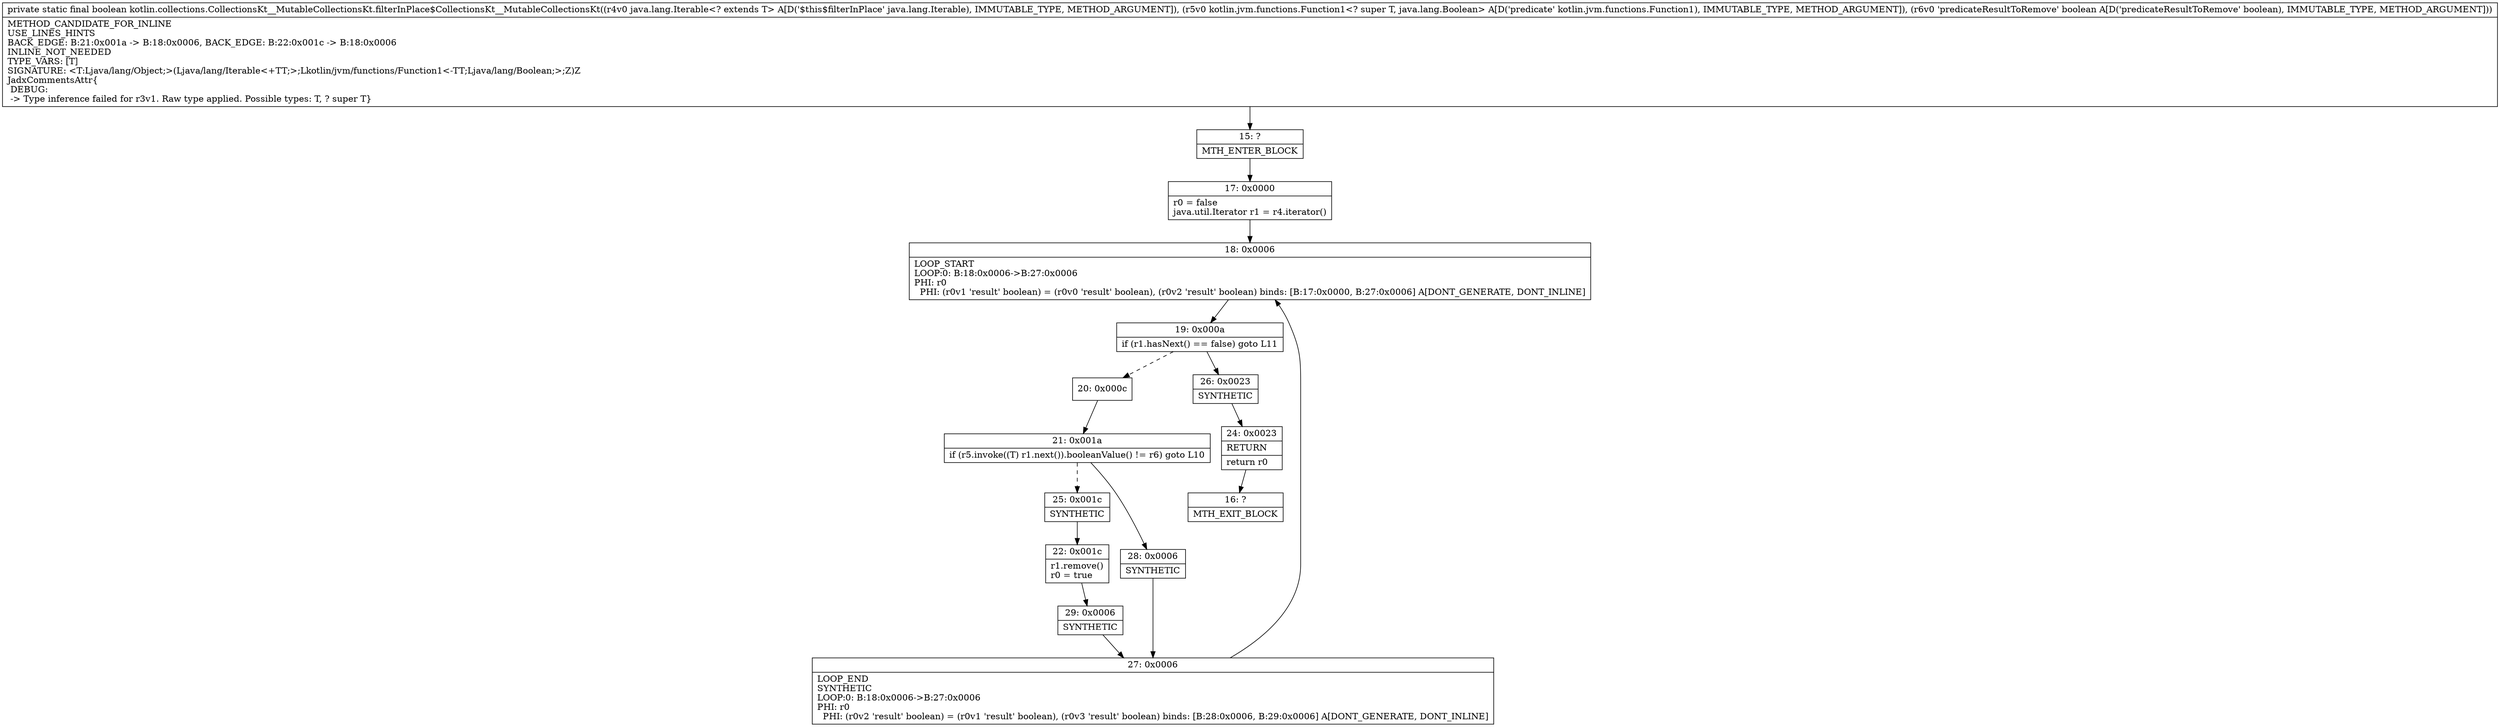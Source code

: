 digraph "CFG forkotlin.collections.CollectionsKt__MutableCollectionsKt.filterInPlace$CollectionsKt__MutableCollectionsKt(Ljava\/lang\/Iterable;Lkotlin\/jvm\/functions\/Function1;Z)Z" {
Node_15 [shape=record,label="{15\:\ ?|MTH_ENTER_BLOCK\l}"];
Node_17 [shape=record,label="{17\:\ 0x0000|r0 = false\ljava.util.Iterator r1 = r4.iterator()\l}"];
Node_18 [shape=record,label="{18\:\ 0x0006|LOOP_START\lLOOP:0: B:18:0x0006\-\>B:27:0x0006\lPHI: r0 \l  PHI: (r0v1 'result' boolean) = (r0v0 'result' boolean), (r0v2 'result' boolean) binds: [B:17:0x0000, B:27:0x0006] A[DONT_GENERATE, DONT_INLINE]\l}"];
Node_19 [shape=record,label="{19\:\ 0x000a|if (r1.hasNext() == false) goto L11\l}"];
Node_20 [shape=record,label="{20\:\ 0x000c}"];
Node_21 [shape=record,label="{21\:\ 0x001a|if (r5.invoke((T) r1.next()).booleanValue() != r6) goto L10\l}"];
Node_25 [shape=record,label="{25\:\ 0x001c|SYNTHETIC\l}"];
Node_22 [shape=record,label="{22\:\ 0x001c|r1.remove()\lr0 = true\l}"];
Node_29 [shape=record,label="{29\:\ 0x0006|SYNTHETIC\l}"];
Node_27 [shape=record,label="{27\:\ 0x0006|LOOP_END\lSYNTHETIC\lLOOP:0: B:18:0x0006\-\>B:27:0x0006\lPHI: r0 \l  PHI: (r0v2 'result' boolean) = (r0v1 'result' boolean), (r0v3 'result' boolean) binds: [B:28:0x0006, B:29:0x0006] A[DONT_GENERATE, DONT_INLINE]\l}"];
Node_28 [shape=record,label="{28\:\ 0x0006|SYNTHETIC\l}"];
Node_26 [shape=record,label="{26\:\ 0x0023|SYNTHETIC\l}"];
Node_24 [shape=record,label="{24\:\ 0x0023|RETURN\l|return r0\l}"];
Node_16 [shape=record,label="{16\:\ ?|MTH_EXIT_BLOCK\l}"];
MethodNode[shape=record,label="{private static final boolean kotlin.collections.CollectionsKt__MutableCollectionsKt.filterInPlace$CollectionsKt__MutableCollectionsKt((r4v0 java.lang.Iterable\<? extends T\> A[D('$this$filterInPlace' java.lang.Iterable), IMMUTABLE_TYPE, METHOD_ARGUMENT]), (r5v0 kotlin.jvm.functions.Function1\<? super T, java.lang.Boolean\> A[D('predicate' kotlin.jvm.functions.Function1), IMMUTABLE_TYPE, METHOD_ARGUMENT]), (r6v0 'predicateResultToRemove' boolean A[D('predicateResultToRemove' boolean), IMMUTABLE_TYPE, METHOD_ARGUMENT]))  | METHOD_CANDIDATE_FOR_INLINE\lUSE_LINES_HINTS\lBACK_EDGE: B:21:0x001a \-\> B:18:0x0006, BACK_EDGE: B:22:0x001c \-\> B:18:0x0006\lINLINE_NOT_NEEDED\lTYPE_VARS: [T]\lSIGNATURE: \<T:Ljava\/lang\/Object;\>(Ljava\/lang\/Iterable\<+TT;\>;Lkotlin\/jvm\/functions\/Function1\<\-TT;Ljava\/lang\/Boolean;\>;Z)Z\lJadxCommentsAttr\{\l DEBUG: \l \-\> Type inference failed for r3v1. Raw type applied. Possible types: T, ? super T\}\l}"];
MethodNode -> Node_15;Node_15 -> Node_17;
Node_17 -> Node_18;
Node_18 -> Node_19;
Node_19 -> Node_20[style=dashed];
Node_19 -> Node_26;
Node_20 -> Node_21;
Node_21 -> Node_25[style=dashed];
Node_21 -> Node_28;
Node_25 -> Node_22;
Node_22 -> Node_29;
Node_29 -> Node_27;
Node_27 -> Node_18;
Node_28 -> Node_27;
Node_26 -> Node_24;
Node_24 -> Node_16;
}


